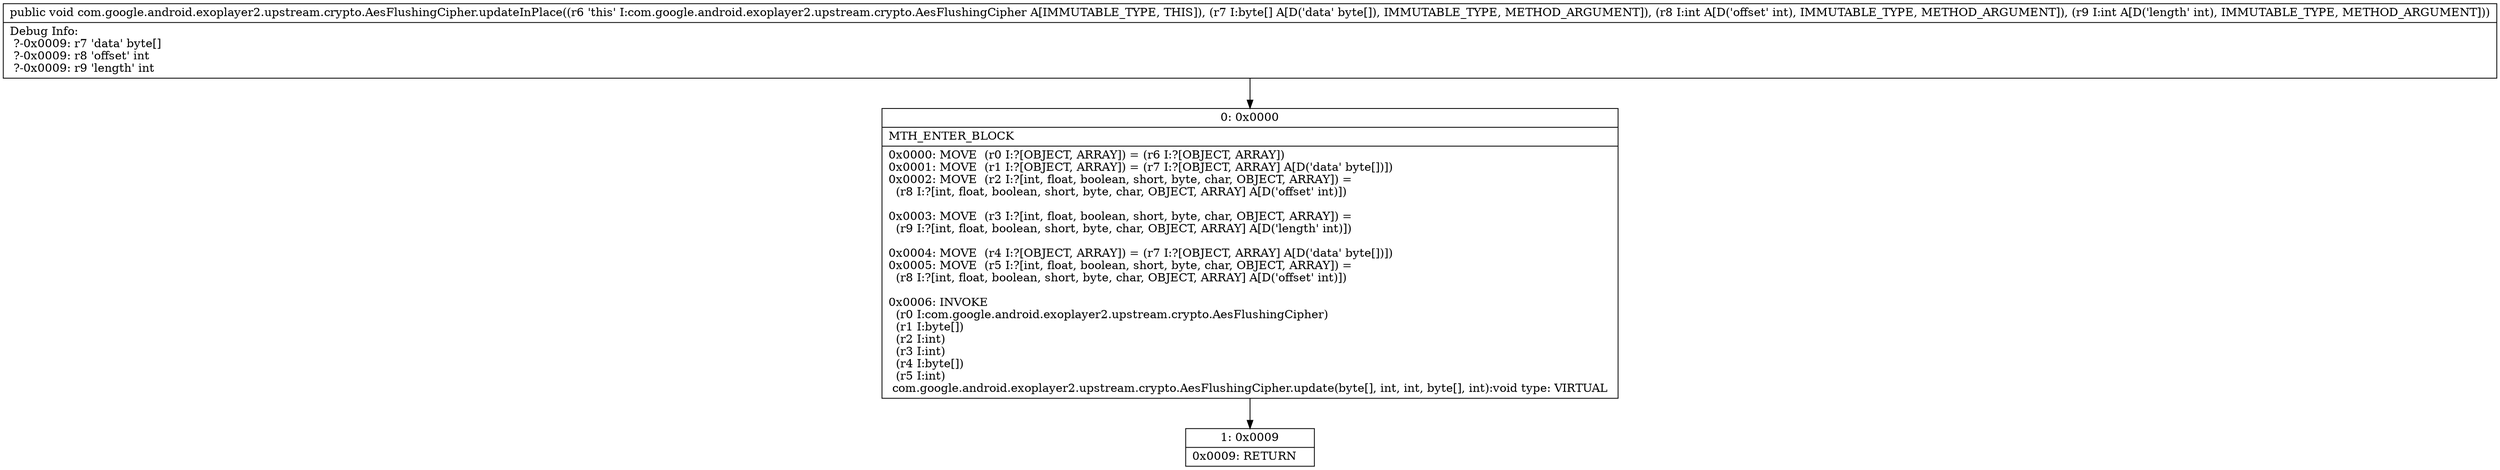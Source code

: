 digraph "CFG forcom.google.android.exoplayer2.upstream.crypto.AesFlushingCipher.updateInPlace([BII)V" {
Node_0 [shape=record,label="{0\:\ 0x0000|MTH_ENTER_BLOCK\l|0x0000: MOVE  (r0 I:?[OBJECT, ARRAY]) = (r6 I:?[OBJECT, ARRAY]) \l0x0001: MOVE  (r1 I:?[OBJECT, ARRAY]) = (r7 I:?[OBJECT, ARRAY] A[D('data' byte[])]) \l0x0002: MOVE  (r2 I:?[int, float, boolean, short, byte, char, OBJECT, ARRAY]) = \l  (r8 I:?[int, float, boolean, short, byte, char, OBJECT, ARRAY] A[D('offset' int)])\l \l0x0003: MOVE  (r3 I:?[int, float, boolean, short, byte, char, OBJECT, ARRAY]) = \l  (r9 I:?[int, float, boolean, short, byte, char, OBJECT, ARRAY] A[D('length' int)])\l \l0x0004: MOVE  (r4 I:?[OBJECT, ARRAY]) = (r7 I:?[OBJECT, ARRAY] A[D('data' byte[])]) \l0x0005: MOVE  (r5 I:?[int, float, boolean, short, byte, char, OBJECT, ARRAY]) = \l  (r8 I:?[int, float, boolean, short, byte, char, OBJECT, ARRAY] A[D('offset' int)])\l \l0x0006: INVOKE  \l  (r0 I:com.google.android.exoplayer2.upstream.crypto.AesFlushingCipher)\l  (r1 I:byte[])\l  (r2 I:int)\l  (r3 I:int)\l  (r4 I:byte[])\l  (r5 I:int)\l com.google.android.exoplayer2.upstream.crypto.AesFlushingCipher.update(byte[], int, int, byte[], int):void type: VIRTUAL \l}"];
Node_1 [shape=record,label="{1\:\ 0x0009|0x0009: RETURN   \l}"];
MethodNode[shape=record,label="{public void com.google.android.exoplayer2.upstream.crypto.AesFlushingCipher.updateInPlace((r6 'this' I:com.google.android.exoplayer2.upstream.crypto.AesFlushingCipher A[IMMUTABLE_TYPE, THIS]), (r7 I:byte[] A[D('data' byte[]), IMMUTABLE_TYPE, METHOD_ARGUMENT]), (r8 I:int A[D('offset' int), IMMUTABLE_TYPE, METHOD_ARGUMENT]), (r9 I:int A[D('length' int), IMMUTABLE_TYPE, METHOD_ARGUMENT]))  | Debug Info:\l  ?\-0x0009: r7 'data' byte[]\l  ?\-0x0009: r8 'offset' int\l  ?\-0x0009: r9 'length' int\l}"];
MethodNode -> Node_0;
Node_0 -> Node_1;
}

